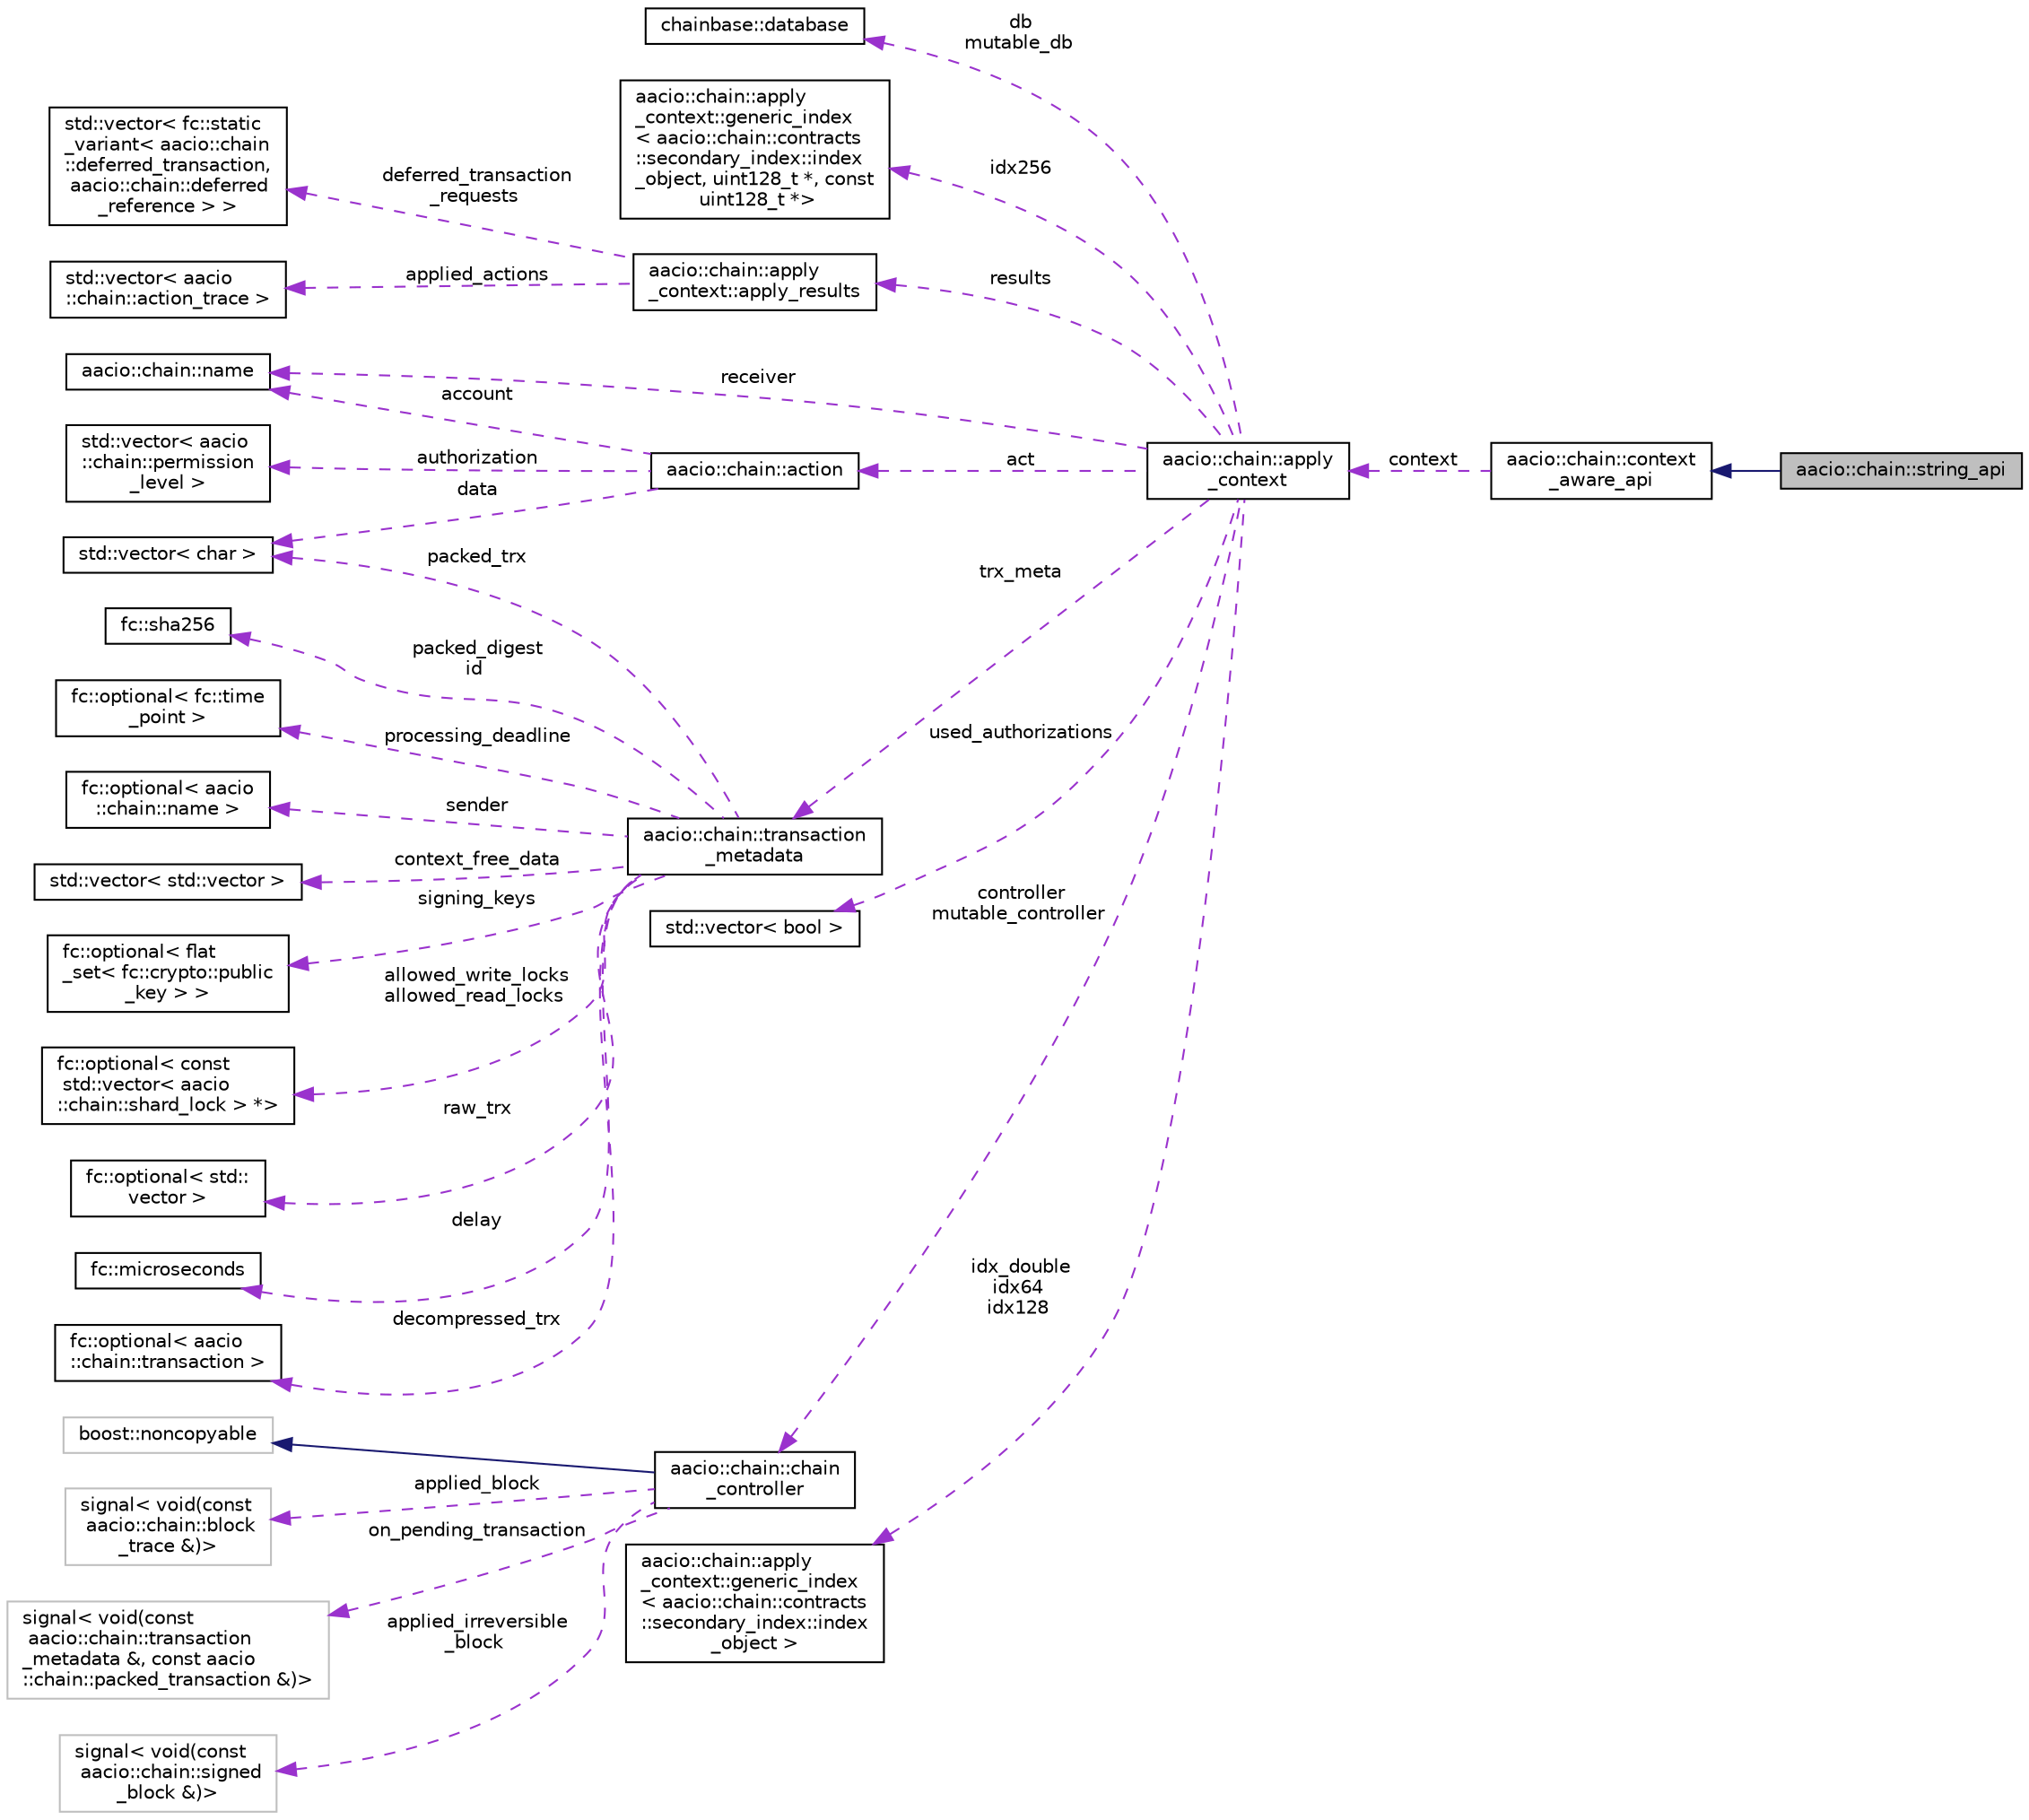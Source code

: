 digraph "aacio::chain::string_api"
{
  edge [fontname="Helvetica",fontsize="10",labelfontname="Helvetica",labelfontsize="10"];
  node [fontname="Helvetica",fontsize="10",shape=record];
  rankdir="LR";
  Node2 [label="aacio::chain::string_api",height=0.2,width=0.4,color="black", fillcolor="grey75", style="filled", fontcolor="black"];
  Node3 -> Node2 [dir="back",color="midnightblue",fontsize="10",style="solid"];
  Node3 [label="aacio::chain::context\l_aware_api",height=0.2,width=0.4,color="black", fillcolor="white", style="filled",URL="$classaacio_1_1chain_1_1context__aware__api.html"];
  Node4 -> Node3 [dir="back",color="darkorchid3",fontsize="10",style="dashed",label=" context" ];
  Node4 [label="aacio::chain::apply\l_context",height=0.2,width=0.4,color="black", fillcolor="white", style="filled",URL="$classaacio_1_1chain_1_1apply__context.html"];
  Node5 -> Node4 [dir="back",color="darkorchid3",fontsize="10",style="dashed",label=" db\nmutable_db" ];
  Node5 [label="chainbase::database",height=0.2,width=0.4,color="black", fillcolor="white", style="filled",URL="$classchainbase_1_1database.html"];
  Node6 -> Node4 [dir="back",color="darkorchid3",fontsize="10",style="dashed",label=" idx256" ];
  Node6 [label="aacio::chain::apply\l_context::generic_index\l\< aacio::chain::contracts\l::secondary_index::index\l_object, uint128_t *, const\l uint128_t *\>",height=0.2,width=0.4,color="black", fillcolor="white", style="filled",URL="$classaacio_1_1chain_1_1apply__context_1_1generic__index.html"];
  Node7 -> Node4 [dir="back",color="darkorchid3",fontsize="10",style="dashed",label=" results" ];
  Node7 [label="aacio::chain::apply\l_context::apply_results",height=0.2,width=0.4,color="black", fillcolor="white", style="filled",URL="$structaacio_1_1chain_1_1apply__context_1_1apply__results.html"];
  Node8 -> Node7 [dir="back",color="darkorchid3",fontsize="10",style="dashed",label=" deferred_transaction\l_requests" ];
  Node8 [label="std::vector\< fc::static\l_variant\< aacio::chain\l::deferred_transaction,\l aacio::chain::deferred\l_reference \> \>",height=0.2,width=0.4,color="black", fillcolor="white", style="filled",URL="$classstd_1_1vector.html"];
  Node9 -> Node7 [dir="back",color="darkorchid3",fontsize="10",style="dashed",label=" applied_actions" ];
  Node9 [label="std::vector\< aacio\l::chain::action_trace \>",height=0.2,width=0.4,color="black", fillcolor="white", style="filled",URL="$classstd_1_1vector.html"];
  Node10 -> Node4 [dir="back",color="darkorchid3",fontsize="10",style="dashed",label=" act" ];
  Node10 [label="aacio::chain::action",height=0.2,width=0.4,color="black", fillcolor="white", style="filled",URL="$structaacio_1_1chain_1_1action.html"];
  Node11 -> Node10 [dir="back",color="darkorchid3",fontsize="10",style="dashed",label=" data" ];
  Node11 [label="std::vector\< char \>",height=0.2,width=0.4,color="black", fillcolor="white", style="filled",URL="$classstd_1_1vector.html"];
  Node12 -> Node10 [dir="back",color="darkorchid3",fontsize="10",style="dashed",label=" authorization" ];
  Node12 [label="std::vector\< aacio\l::chain::permission\l_level \>",height=0.2,width=0.4,color="black", fillcolor="white", style="filled",URL="$classstd_1_1vector.html"];
  Node13 -> Node10 [dir="back",color="darkorchid3",fontsize="10",style="dashed",label=" account" ];
  Node13 [label="aacio::chain::name",height=0.2,width=0.4,color="black", fillcolor="white", style="filled",URL="$structaacio_1_1chain_1_1name.html"];
  Node14 -> Node4 [dir="back",color="darkorchid3",fontsize="10",style="dashed",label=" trx_meta" ];
  Node14 [label="aacio::chain::transaction\l_metadata",height=0.2,width=0.4,color="black", fillcolor="white", style="filled",URL="$classaacio_1_1chain_1_1transaction__metadata.html"];
  Node15 -> Node14 [dir="back",color="darkorchid3",fontsize="10",style="dashed",label=" processing_deadline" ];
  Node15 [label="fc::optional\< fc::time\l_point \>",height=0.2,width=0.4,color="black", fillcolor="white", style="filled",URL="$classfc_1_1optional.html"];
  Node11 -> Node14 [dir="back",color="darkorchid3",fontsize="10",style="dashed",label=" packed_trx" ];
  Node16 -> Node14 [dir="back",color="darkorchid3",fontsize="10",style="dashed",label=" sender" ];
  Node16 [label="fc::optional\< aacio\l::chain::name \>",height=0.2,width=0.4,color="black", fillcolor="white", style="filled",URL="$classfc_1_1optional.html"];
  Node17 -> Node14 [dir="back",color="darkorchid3",fontsize="10",style="dashed",label=" context_free_data" ];
  Node17 [label="std::vector\< std::vector \>",height=0.2,width=0.4,color="black", fillcolor="white", style="filled",URL="$classstd_1_1vector.html"];
  Node18 -> Node14 [dir="back",color="darkorchid3",fontsize="10",style="dashed",label=" signing_keys" ];
  Node18 [label="fc::optional\< flat\l_set\< fc::crypto::public\l_key \> \>",height=0.2,width=0.4,color="black", fillcolor="white", style="filled",URL="$classfc_1_1optional.html"];
  Node19 -> Node14 [dir="back",color="darkorchid3",fontsize="10",style="dashed",label=" allowed_write_locks\nallowed_read_locks" ];
  Node19 [label="fc::optional\< const\l std::vector\< aacio\l::chain::shard_lock \> *\>",height=0.2,width=0.4,color="black", fillcolor="white", style="filled",URL="$classfc_1_1optional.html"];
  Node20 -> Node14 [dir="back",color="darkorchid3",fontsize="10",style="dashed",label=" raw_trx" ];
  Node20 [label="fc::optional\< std::\lvector \>",height=0.2,width=0.4,color="black", fillcolor="white", style="filled",URL="$classfc_1_1optional.html"];
  Node21 -> Node14 [dir="back",color="darkorchid3",fontsize="10",style="dashed",label=" delay" ];
  Node21 [label="fc::microseconds",height=0.2,width=0.4,color="black", fillcolor="white", style="filled",URL="$classfc_1_1microseconds.html"];
  Node22 -> Node14 [dir="back",color="darkorchid3",fontsize="10",style="dashed",label=" decompressed_trx" ];
  Node22 [label="fc::optional\< aacio\l::chain::transaction \>",height=0.2,width=0.4,color="black", fillcolor="white", style="filled",URL="$classfc_1_1optional.html"];
  Node23 -> Node14 [dir="back",color="darkorchid3",fontsize="10",style="dashed",label=" packed_digest\nid" ];
  Node23 [label="fc::sha256",height=0.2,width=0.4,color="black", fillcolor="white", style="filled",URL="$classfc_1_1sha256.html"];
  Node13 -> Node4 [dir="back",color="darkorchid3",fontsize="10",style="dashed",label=" receiver" ];
  Node24 -> Node4 [dir="back",color="darkorchid3",fontsize="10",style="dashed",label=" used_authorizations" ];
  Node24 [label="std::vector\< bool \>",height=0.2,width=0.4,color="black", fillcolor="white", style="filled",URL="$classstd_1_1vector.html"];
  Node25 -> Node4 [dir="back",color="darkorchid3",fontsize="10",style="dashed",label=" controller\nmutable_controller" ];
  Node25 [label="aacio::chain::chain\l_controller",height=0.2,width=0.4,color="black", fillcolor="white", style="filled",URL="$classaacio_1_1chain_1_1chain__controller.html"];
  Node26 -> Node25 [dir="back",color="midnightblue",fontsize="10",style="solid"];
  Node26 [label="boost::noncopyable",height=0.2,width=0.4,color="grey75", fillcolor="white", style="filled"];
  Node27 -> Node25 [dir="back",color="darkorchid3",fontsize="10",style="dashed",label=" applied_block" ];
  Node27 [label="signal\< void(const\l aacio::chain::block\l_trace &)\>",height=0.2,width=0.4,color="grey75", fillcolor="white", style="filled"];
  Node28 -> Node25 [dir="back",color="darkorchid3",fontsize="10",style="dashed",label=" on_pending_transaction" ];
  Node28 [label="signal\< void(const\l aacio::chain::transaction\l_metadata &, const aacio\l::chain::packed_transaction &)\>",height=0.2,width=0.4,color="grey75", fillcolor="white", style="filled"];
  Node29 -> Node25 [dir="back",color="darkorchid3",fontsize="10",style="dashed",label=" applied_irreversible\l_block" ];
  Node29 [label="signal\< void(const\l aacio::chain::signed\l_block &)\>",height=0.2,width=0.4,color="grey75", fillcolor="white", style="filled"];
  Node30 -> Node4 [dir="back",color="darkorchid3",fontsize="10",style="dashed",label=" idx_double\nidx64\nidx128" ];
  Node30 [label="aacio::chain::apply\l_context::generic_index\l\< aacio::chain::contracts\l::secondary_index::index\l_object \>",height=0.2,width=0.4,color="black", fillcolor="white", style="filled",URL="$classaacio_1_1chain_1_1apply__context_1_1generic__index.html"];
}
